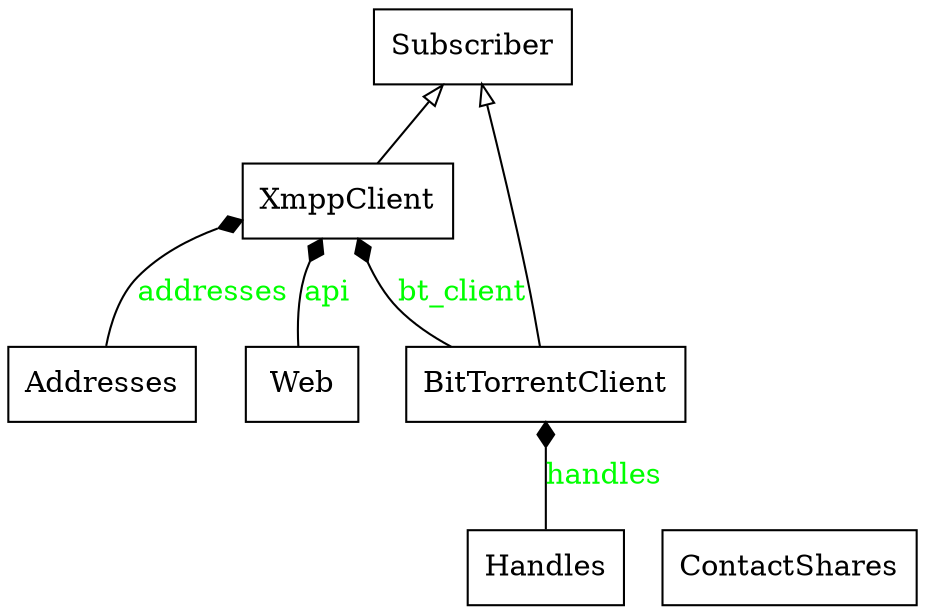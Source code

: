 digraph "classes_bitween_small" {
charset="utf-8"
rankdir=BT
"1" [label="Addresses", shape="record"];
"2" [label="BitTorrentClient", shape="record"];
"3" [label="ContactShares", shape="record"];
"4" [label="Handles", shape="record"];
"5" [label="Web", shape="record"];
"8" [label="Subscriber", shape="record"];
"11" [label="XmppClient", shape="record"];
"2" -> "8" [arrowhead="empty", arrowtail="none"];
"11" -> "8" [arrowhead="empty", arrowtail="none"];
"1" -> "11" [arrowhead="diamond", arrowtail="none", fontcolor="green", label="addresses", style="solid"];
"2" -> "11" [arrowhead="diamond", arrowtail="none", fontcolor="green", label="bt_client", style="solid"];
"4" -> "2" [arrowhead="diamond", arrowtail="none", fontcolor="green", label="handles", style="solid"];
"5" -> "11" [arrowhead="diamond", arrowtail="none", fontcolor="green", label="api", style="solid"];
}
